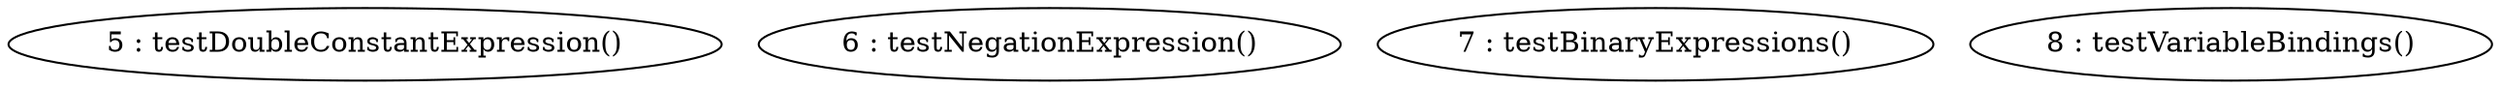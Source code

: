 digraph G {
"5 : testDoubleConstantExpression()"
"6 : testNegationExpression()"
"7 : testBinaryExpressions()"
"8 : testVariableBindings()"
}